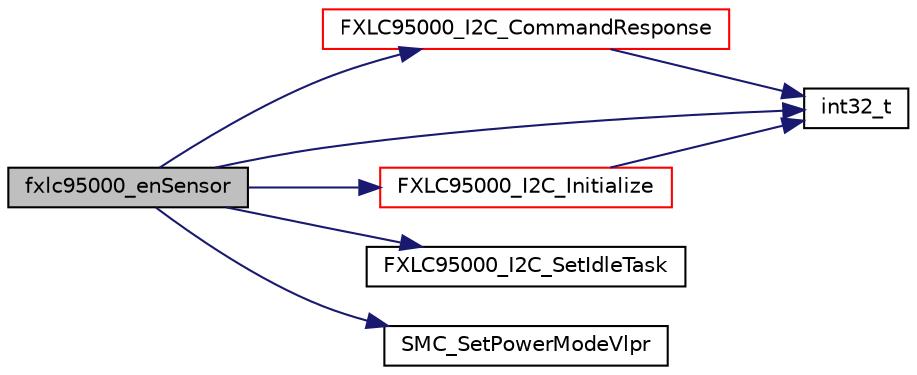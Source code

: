 digraph "fxlc95000_enSensor"
{
  edge [fontname="Helvetica",fontsize="10",labelfontname="Helvetica",labelfontsize="10"];
  node [fontname="Helvetica",fontsize="10",shape=record];
  rankdir="LR";
  Node0 [label="fxlc95000_enSensor",height=0.2,width=0.4,color="black", fillcolor="grey75", style="filled", fontcolor="black"];
  Node0 -> Node1 [color="midnightblue",fontsize="10",style="solid",fontname="Helvetica"];
  Node1 [label="FXLC95000_I2C_CommandResponse",height=0.2,width=0.4,color="red", fillcolor="white", style="filled",URL="$fxlc95000__drv_8c.html#a7ce291d9339bc2515ada199ee4c53692",tooltip="The interface function to read the sensor data. "];
  Node1 -> Node2 [color="midnightblue",fontsize="10",style="solid",fontname="Helvetica"];
  Node2 [label="int32_t",height=0.2,width=0.4,color="black", fillcolor="white", style="filled",URL="$data__format__service_8h.html#a5d7069350a7d7e65686c77a8038f462f",tooltip="The interface function to append the data on the formated stream. "];
  Node0 -> Node10 [color="midnightblue",fontsize="10",style="solid",fontname="Helvetica"];
  Node10 [label="FXLC95000_I2C_Initialize",height=0.2,width=0.4,color="red", fillcolor="white", style="filled",URL="$fxlc95000__drv_8c.html#a32b4c71a3c3cbef9999416fdb83dc054",tooltip="The interface function to initialize the sensor. "];
  Node10 -> Node2 [color="midnightblue",fontsize="10",style="solid",fontname="Helvetica"];
  Node0 -> Node11 [color="midnightblue",fontsize="10",style="solid",fontname="Helvetica"];
  Node11 [label="FXLC95000_I2C_SetIdleTask",height=0.2,width=0.4,color="black", fillcolor="white", style="filled",URL="$fxlc95000__drv_8c.html#a7d31c709c8c3637ebfa48265b0347e77",tooltip=": The interface function to set the I2C Idle Task. "];
  Node0 -> Node2 [color="midnightblue",fontsize="10",style="solid",fontname="Helvetica"];
  Node0 -> Node12 [color="midnightblue",fontsize="10",style="solid",fontname="Helvetica"];
  Node12 [label="SMC_SetPowerModeVlpr",height=0.2,width=0.4,color="black", fillcolor="white", style="filled",URL="$lpc54114_8c.html#a82cb114bb9a5ea2f235a0216709d70f8",tooltip="Configures the system to VLPR power mode. API name used from Kinetis family to maintain compatibility..."];
}
